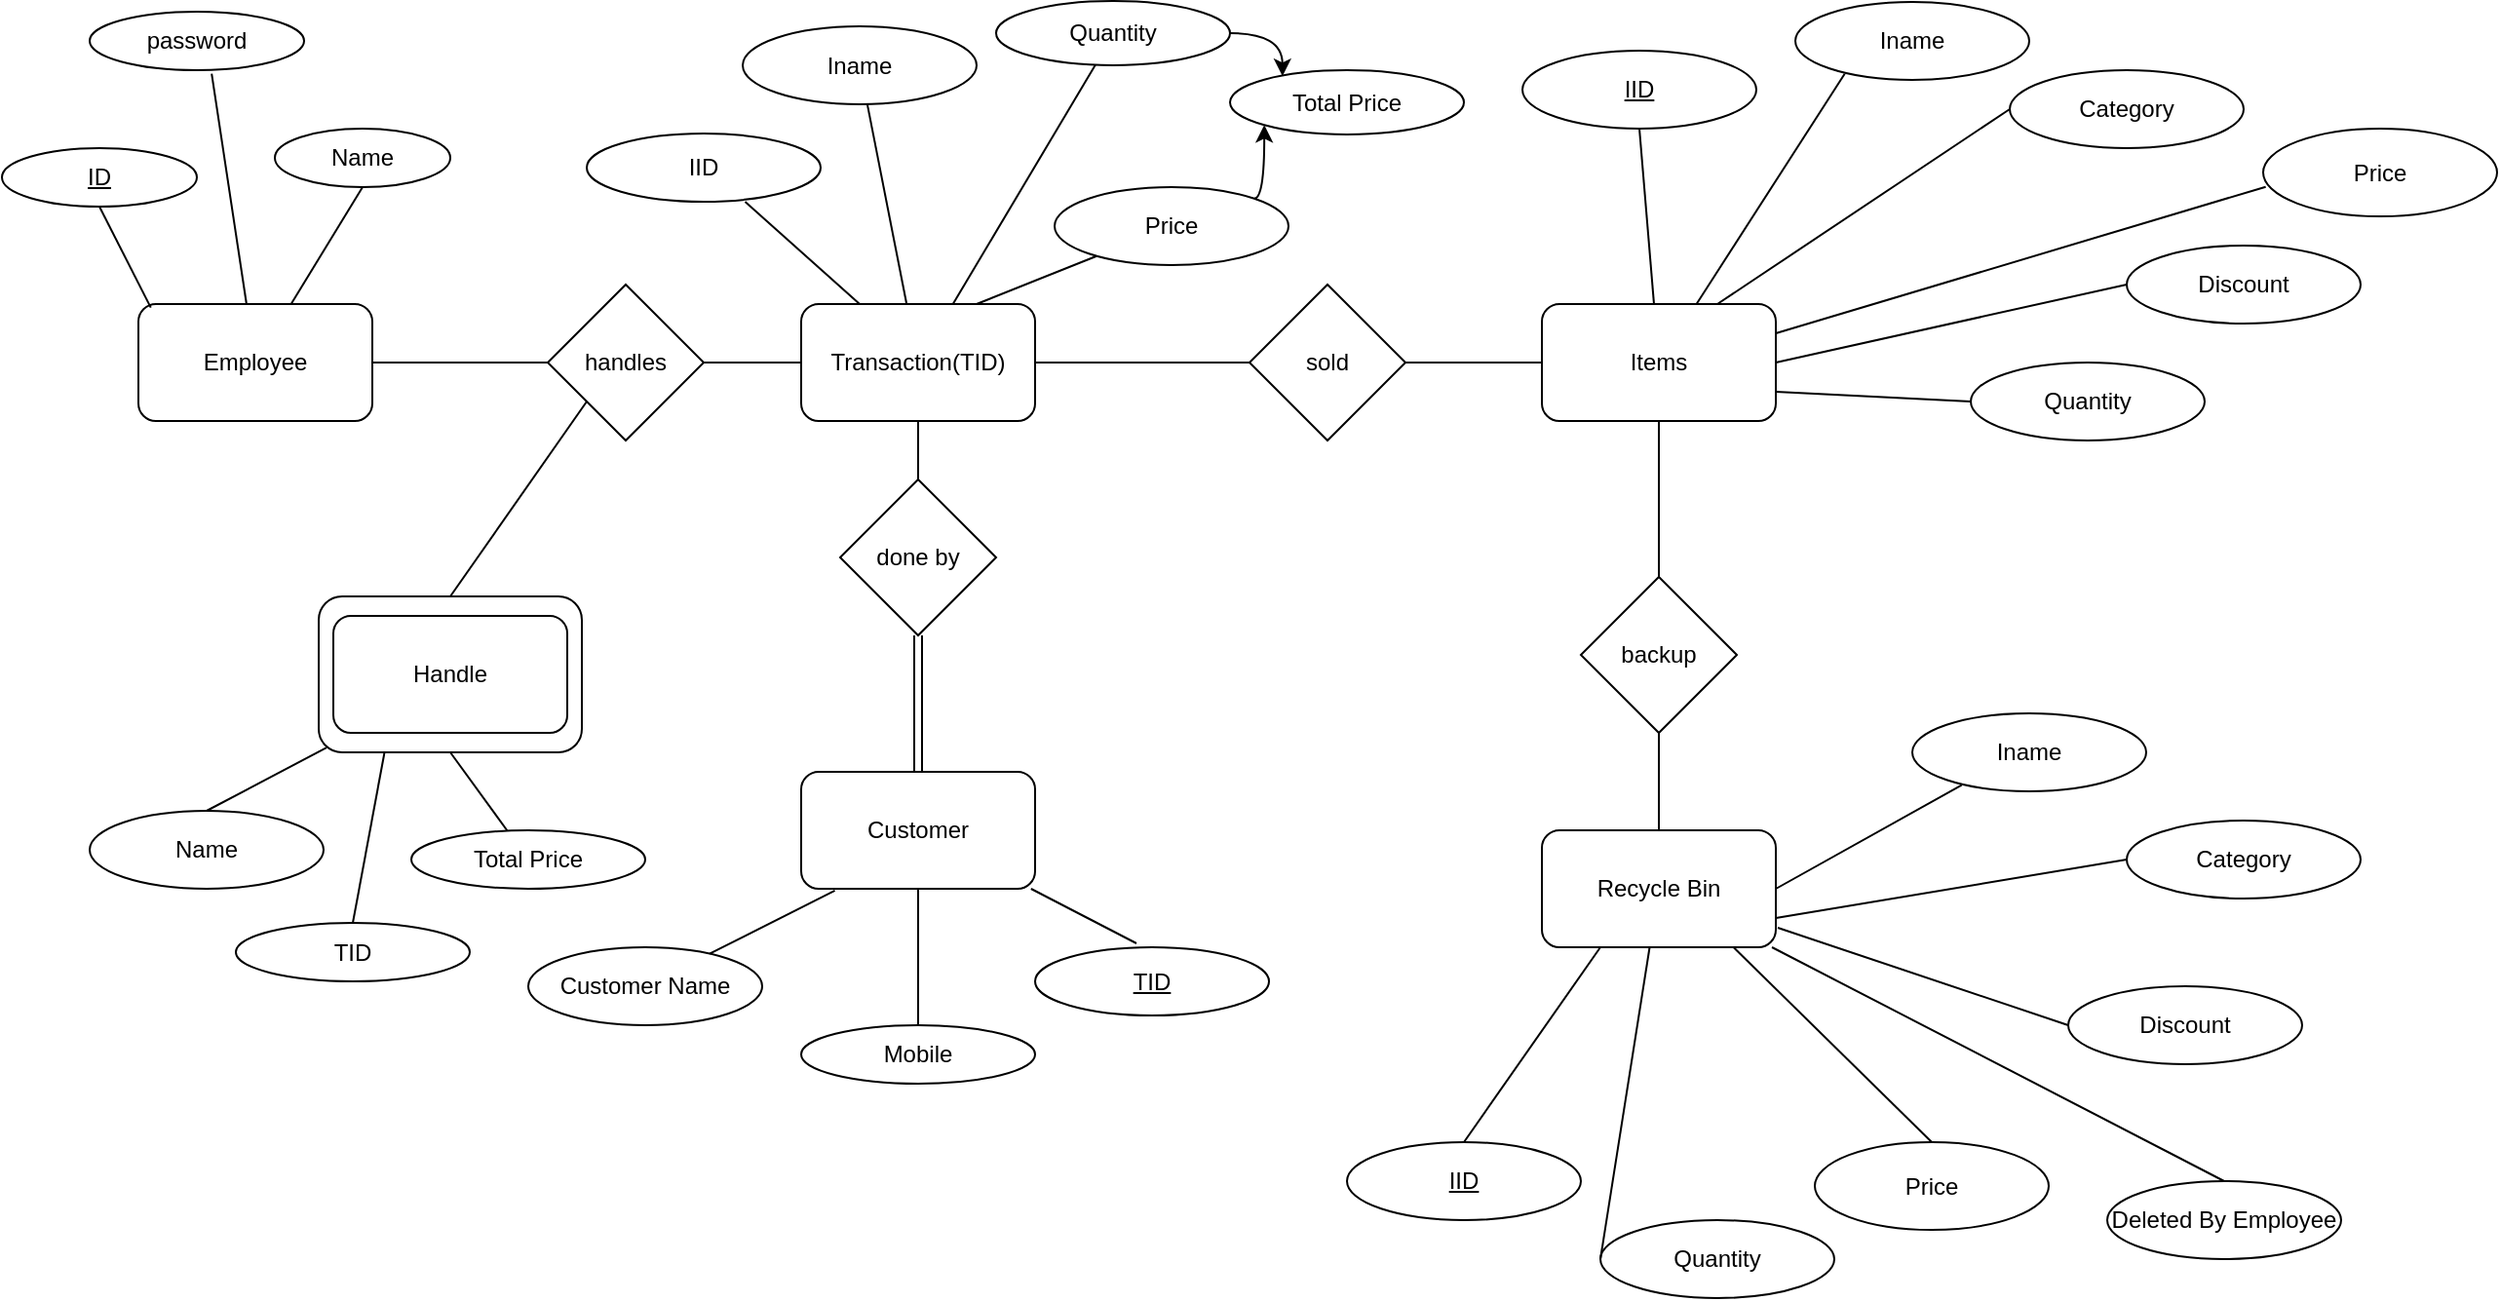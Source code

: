 <mxfile version="12.3.3" type="device" pages="1"><diagram id="AswFzBv50FO84zEXpVtq" name="Page-1"><mxGraphModel dx="1205" dy="666" grid="1" gridSize="10" guides="1" tooltips="1" connect="1" arrows="1" fold="1" page="1" pageScale="1" pageWidth="2336" pageHeight="1654" math="0" shadow="0"><root><mxCell id="0"/><mxCell id="1" parent="0"/><mxCell id="7Vgt7ESi1LU8x3ZkAl_0-1" value="Employee" style="rounded=1;whiteSpace=wrap;html=1;" vertex="1" parent="1"><mxGeometry x="170" y="190" width="120" height="60" as="geometry"/></mxCell><mxCell id="7Vgt7ESi1LU8x3ZkAl_0-5" value="Transaction(TID)" style="rounded=1;whiteSpace=wrap;html=1;" vertex="1" parent="1"><mxGeometry x="510" y="190" width="120" height="60" as="geometry"/></mxCell><mxCell id="7Vgt7ESi1LU8x3ZkAl_0-6" value="handles" style="rhombus;whiteSpace=wrap;html=1;" vertex="1" parent="1"><mxGeometry x="380" y="180" width="80" height="80" as="geometry"/></mxCell><mxCell id="7Vgt7ESi1LU8x3ZkAl_0-15" value="&lt;u&gt;ID&lt;/u&gt;" style="ellipse;whiteSpace=wrap;html=1;" vertex="1" parent="1"><mxGeometry x="100" y="110" width="100" height="30" as="geometry"/></mxCell><mxCell id="7Vgt7ESi1LU8x3ZkAl_0-16" value="Name" style="ellipse;whiteSpace=wrap;html=1;" vertex="1" parent="1"><mxGeometry x="240" y="100" width="90" height="30" as="geometry"/></mxCell><mxCell id="7Vgt7ESi1LU8x3ZkAl_0-17" value="password" style="ellipse;whiteSpace=wrap;html=1;" vertex="1" parent="1"><mxGeometry x="145" y="40" width="110" height="30" as="geometry"/></mxCell><mxCell id="7Vgt7ESi1LU8x3ZkAl_0-19" value="" style="endArrow=none;html=1;exitX=0.053;exitY=0.03;exitDx=0;exitDy=0;exitPerimeter=0;" edge="1" parent="1" source="7Vgt7ESi1LU8x3ZkAl_0-1"><mxGeometry width="50" height="50" relative="1" as="geometry"><mxPoint x="100" y="190" as="sourcePoint"/><mxPoint x="150" y="140" as="targetPoint"/></mxGeometry></mxCell><mxCell id="7Vgt7ESi1LU8x3ZkAl_0-20" value="" style="endArrow=none;html=1;entryX=0.5;entryY=1;entryDx=0;entryDy=0;" edge="1" parent="1" source="7Vgt7ESi1LU8x3ZkAl_0-1" target="7Vgt7ESi1LU8x3ZkAl_0-16"><mxGeometry width="50" height="50" relative="1" as="geometry"><mxPoint x="250" y="186" as="sourcePoint"/><mxPoint x="290" y="150" as="targetPoint"/></mxGeometry></mxCell><mxCell id="7Vgt7ESi1LU8x3ZkAl_0-21" value="" style="endArrow=none;html=1;entryX=0.569;entryY=1.06;entryDx=0;entryDy=0;entryPerimeter=0;" edge="1" parent="1" source="7Vgt7ESi1LU8x3ZkAl_0-1" target="7Vgt7ESi1LU8x3ZkAl_0-17"><mxGeometry width="50" height="50" relative="1" as="geometry"><mxPoint x="160" y="350" as="sourcePoint"/><mxPoint x="210" y="300" as="targetPoint"/></mxGeometry></mxCell><mxCell id="7Vgt7ESi1LU8x3ZkAl_0-23" value="" style="endArrow=none;html=1;entryX=0.5;entryY=1;entryDx=0;entryDy=0;exitX=0.5;exitY=0;exitDx=0;exitDy=0;" edge="1" parent="1" source="7Vgt7ESi1LU8x3ZkAl_0-36" target="7Vgt7ESi1LU8x3ZkAl_0-5"><mxGeometry width="50" height="50" relative="1" as="geometry"><mxPoint x="100" y="790" as="sourcePoint"/><mxPoint x="150" y="740" as="targetPoint"/></mxGeometry></mxCell><mxCell id="7Vgt7ESi1LU8x3ZkAl_0-36" value="done by" style="rhombus;whiteSpace=wrap;html=1;" vertex="1" parent="1"><mxGeometry x="530" y="280" width="80" height="80" as="geometry"/></mxCell><mxCell id="7Vgt7ESi1LU8x3ZkAl_0-38" value="Customer" style="rounded=1;whiteSpace=wrap;html=1;" vertex="1" parent="1"><mxGeometry x="510" y="430" width="120" height="60" as="geometry"/></mxCell><mxCell id="7Vgt7ESi1LU8x3ZkAl_0-43" value="" style="endArrow=none;html=1;entryX=0;entryY=0.5;entryDx=0;entryDy=0;exitX=1;exitY=0.5;exitDx=0;exitDy=0;" edge="1" parent="1" source="7Vgt7ESi1LU8x3ZkAl_0-1" target="7Vgt7ESi1LU8x3ZkAl_0-6"><mxGeometry width="50" height="50" relative="1" as="geometry"><mxPoint x="320" y="200" as="sourcePoint"/><mxPoint x="356.667" y="140" as="targetPoint"/></mxGeometry></mxCell><mxCell id="7Vgt7ESi1LU8x3ZkAl_0-45" value="" style="endArrow=none;html=1;exitX=1;exitY=0.5;exitDx=0;exitDy=0;entryX=0;entryY=0.5;entryDx=0;entryDy=0;" edge="1" parent="1" source="7Vgt7ESi1LU8x3ZkAl_0-6" target="7Vgt7ESi1LU8x3ZkAl_0-5"><mxGeometry width="50" height="50" relative="1" as="geometry"><mxPoint x="470" y="240" as="sourcePoint"/><mxPoint x="507" y="210" as="targetPoint"/></mxGeometry></mxCell><mxCell id="7Vgt7ESi1LU8x3ZkAl_0-121" value="Items" style="rounded=1;whiteSpace=wrap;html=1;" vertex="1" parent="1"><mxGeometry x="890" y="190" width="120" height="60" as="geometry"/></mxCell><mxCell id="7Vgt7ESi1LU8x3ZkAl_0-122" value="sold" style="rhombus;whiteSpace=wrap;html=1;" vertex="1" parent="1"><mxGeometry x="740" y="180" width="80" height="80" as="geometry"/></mxCell><mxCell id="7Vgt7ESi1LU8x3ZkAl_0-124" value="&lt;u&gt;IID&lt;/u&gt;" style="ellipse;whiteSpace=wrap;html=1;" vertex="1" parent="1"><mxGeometry x="880" y="60" width="120" height="40" as="geometry"/></mxCell><mxCell id="7Vgt7ESi1LU8x3ZkAl_0-125" value="Iname" style="ellipse;whiteSpace=wrap;html=1;" vertex="1" parent="1"><mxGeometry x="1020" y="35" width="120" height="40" as="geometry"/></mxCell><mxCell id="7Vgt7ESi1LU8x3ZkAl_0-126" value="Category" style="ellipse;whiteSpace=wrap;html=1;" vertex="1" parent="1"><mxGeometry x="1130" y="70" width="120" height="40" as="geometry"/></mxCell><mxCell id="7Vgt7ESi1LU8x3ZkAl_0-127" value="Discount" style="ellipse;whiteSpace=wrap;html=1;" vertex="1" parent="1"><mxGeometry x="1190" y="160" width="120" height="40" as="geometry"/></mxCell><mxCell id="7Vgt7ESi1LU8x3ZkAl_0-128" value="Price" style="ellipse;whiteSpace=wrap;html=1;" vertex="1" parent="1"><mxGeometry x="1260" y="100" width="120" height="45" as="geometry"/></mxCell><mxCell id="7Vgt7ESi1LU8x3ZkAl_0-129" value="Quantity" style="ellipse;whiteSpace=wrap;html=1;" vertex="1" parent="1"><mxGeometry x="1110" y="220" width="120" height="40" as="geometry"/></mxCell><mxCell id="7Vgt7ESi1LU8x3ZkAl_0-130" value="" style="endArrow=none;html=1;entryX=0.5;entryY=1;entryDx=0;entryDy=0;" edge="1" source="7Vgt7ESi1LU8x3ZkAl_0-121" target="7Vgt7ESi1LU8x3ZkAl_0-124" parent="1"><mxGeometry width="50" height="50" relative="1" as="geometry"><mxPoint x="895" y="165" as="sourcePoint"/><mxPoint x="945" y="115" as="targetPoint"/></mxGeometry></mxCell><mxCell id="7Vgt7ESi1LU8x3ZkAl_0-131" value="" style="endArrow=none;html=1;entryX=0;entryY=0.5;entryDx=0;entryDy=0;exitX=0.75;exitY=0;exitDx=0;exitDy=0;" edge="1" source="7Vgt7ESi1LU8x3ZkAl_0-121" target="7Vgt7ESi1LU8x3ZkAl_0-126" parent="1"><mxGeometry width="50" height="50" relative="1" as="geometry"><mxPoint x="1050" y="120" as="sourcePoint"/><mxPoint x="1160" y="90" as="targetPoint"/></mxGeometry></mxCell><mxCell id="7Vgt7ESi1LU8x3ZkAl_0-132" value="" style="endArrow=none;html=1;entryX=0.211;entryY=0.921;entryDx=0;entryDy=0;entryPerimeter=0;" edge="1" source="7Vgt7ESi1LU8x3ZkAl_0-121" target="7Vgt7ESi1LU8x3ZkAl_0-125" parent="1"><mxGeometry width="50" height="50" relative="1" as="geometry"><mxPoint x="1020" y="100" as="sourcePoint"/><mxPoint x="1070" y="50" as="targetPoint"/></mxGeometry></mxCell><mxCell id="7Vgt7ESi1LU8x3ZkAl_0-133" value="" style="endArrow=none;html=1;entryX=0.011;entryY=0.663;entryDx=0;entryDy=0;entryPerimeter=0;exitX=1;exitY=0.25;exitDx=0;exitDy=0;" edge="1" source="7Vgt7ESi1LU8x3ZkAl_0-121" target="7Vgt7ESi1LU8x3ZkAl_0-128" parent="1"><mxGeometry width="50" height="50" relative="1" as="geometry"><mxPoint x="1150" y="160" as="sourcePoint"/><mxPoint x="1200" y="115" as="targetPoint"/></mxGeometry></mxCell><mxCell id="7Vgt7ESi1LU8x3ZkAl_0-134" value="" style="endArrow=none;html=1;entryX=0;entryY=0.5;entryDx=0;entryDy=0;exitX=1;exitY=0.5;exitDx=0;exitDy=0;" edge="1" source="7Vgt7ESi1LU8x3ZkAl_0-121" target="7Vgt7ESi1LU8x3ZkAl_0-127" parent="1"><mxGeometry width="50" height="50" relative="1" as="geometry"><mxPoint x="1160" y="200" as="sourcePoint"/><mxPoint x="1250" y="105" as="targetPoint"/></mxGeometry></mxCell><mxCell id="7Vgt7ESi1LU8x3ZkAl_0-135" value="" style="endArrow=none;html=1;entryX=0;entryY=0.5;entryDx=0;entryDy=0;exitX=1;exitY=0.75;exitDx=0;exitDy=0;" edge="1" source="7Vgt7ESi1LU8x3ZkAl_0-121" target="7Vgt7ESi1LU8x3ZkAl_0-129" parent="1"><mxGeometry width="50" height="50" relative="1" as="geometry"><mxPoint x="1130" y="280" as="sourcePoint"/><mxPoint x="1220" y="185" as="targetPoint"/></mxGeometry></mxCell><mxCell id="7Vgt7ESi1LU8x3ZkAl_0-137" value="" style="endArrow=none;html=1;entryX=0;entryY=0.5;entryDx=0;entryDy=0;" edge="1" parent="1" source="7Vgt7ESi1LU8x3ZkAl_0-122" target="7Vgt7ESi1LU8x3ZkAl_0-121"><mxGeometry width="50" height="50" relative="1" as="geometry"><mxPoint x="680" y="300" as="sourcePoint"/><mxPoint x="730" y="250" as="targetPoint"/></mxGeometry></mxCell><mxCell id="7Vgt7ESi1LU8x3ZkAl_0-138" value="" style="endArrow=none;html=1;entryX=0;entryY=0.5;entryDx=0;entryDy=0;exitX=1;exitY=0.5;exitDx=0;exitDy=0;" edge="1" parent="1" source="7Vgt7ESi1LU8x3ZkAl_0-5" target="7Vgt7ESi1LU8x3ZkAl_0-122"><mxGeometry width="50" height="50" relative="1" as="geometry"><mxPoint x="680" y="280" as="sourcePoint"/><mxPoint x="780" y="280" as="targetPoint"/></mxGeometry></mxCell><mxCell id="7Vgt7ESi1LU8x3ZkAl_0-140" value="" style="endArrow=none;html=1;entryX=0.5;entryY=1;entryDx=0;entryDy=0;exitX=0.5;exitY=0;exitDx=0;exitDy=0;shape=link;" edge="1" parent="1" source="7Vgt7ESi1LU8x3ZkAl_0-38" target="7Vgt7ESi1LU8x3ZkAl_0-36"><mxGeometry width="50" height="50" relative="1" as="geometry"><mxPoint x="100" y="560" as="sourcePoint"/><mxPoint x="150" y="510" as="targetPoint"/></mxGeometry></mxCell><mxCell id="7Vgt7ESi1LU8x3ZkAl_0-141" value="Customer Name" style="ellipse;whiteSpace=wrap;html=1;" vertex="1" parent="1"><mxGeometry x="370" y="520" width="120" height="40" as="geometry"/></mxCell><mxCell id="7Vgt7ESi1LU8x3ZkAl_0-142" value="Mobile" style="ellipse;whiteSpace=wrap;html=1;" vertex="1" parent="1"><mxGeometry x="510" y="560" width="120" height="30" as="geometry"/></mxCell><mxCell id="7Vgt7ESi1LU8x3ZkAl_0-143" value="&lt;u&gt;TID&lt;/u&gt;" style="ellipse;whiteSpace=wrap;html=1;" vertex="1" parent="1"><mxGeometry x="630" y="520" width="120" height="35" as="geometry"/></mxCell><mxCell id="7Vgt7ESi1LU8x3ZkAl_0-145" value="" style="endArrow=none;html=1;" edge="1" parent="1" target="7Vgt7ESi1LU8x3ZkAl_0-38"><mxGeometry width="50" height="50" relative="1" as="geometry"><mxPoint x="682" y="518" as="sourcePoint"/><mxPoint x="150" y="610" as="targetPoint"/></mxGeometry></mxCell><mxCell id="7Vgt7ESi1LU8x3ZkAl_0-146" value="" style="endArrow=none;html=1;exitX=0.5;exitY=0;exitDx=0;exitDy=0;" edge="1" parent="1" source="7Vgt7ESi1LU8x3ZkAl_0-142" target="7Vgt7ESi1LU8x3ZkAl_0-38"><mxGeometry width="50" height="50" relative="1" as="geometry"><mxPoint x="100" y="660" as="sourcePoint"/><mxPoint x="150" y="610" as="targetPoint"/></mxGeometry></mxCell><mxCell id="7Vgt7ESi1LU8x3ZkAl_0-147" value="" style="endArrow=none;html=1;entryX=0.144;entryY=1.016;entryDx=0;entryDy=0;entryPerimeter=0;" edge="1" parent="1" source="7Vgt7ESi1LU8x3ZkAl_0-141" target="7Vgt7ESi1LU8x3ZkAl_0-38"><mxGeometry width="50" height="50" relative="1" as="geometry"><mxPoint x="100" y="660" as="sourcePoint"/><mxPoint x="150" y="610" as="targetPoint"/></mxGeometry></mxCell><mxCell id="7Vgt7ESi1LU8x3ZkAl_0-148" value="IID" style="ellipse;whiteSpace=wrap;html=1;" vertex="1" parent="1"><mxGeometry x="400" y="102.5" width="120" height="35" as="geometry"/></mxCell><mxCell id="7Vgt7ESi1LU8x3ZkAl_0-149" value="" style="endArrow=none;html=1;entryX=0.677;entryY=1;entryDx=0;entryDy=0;entryPerimeter=0;exitX=0.25;exitY=0;exitDx=0;exitDy=0;" edge="1" parent="1" source="7Vgt7ESi1LU8x3ZkAl_0-5" target="7Vgt7ESi1LU8x3ZkAl_0-148"><mxGeometry width="50" height="50" relative="1" as="geometry"><mxPoint x="485" y="175" as="sourcePoint"/><mxPoint x="535" y="125" as="targetPoint"/></mxGeometry></mxCell><mxCell id="7Vgt7ESi1LU8x3ZkAl_0-150" value="" style="endArrow=none;html=1;" edge="1" parent="1" source="7Vgt7ESi1LU8x3ZkAl_0-5" target="7Vgt7ESi1LU8x3ZkAl_0-151"><mxGeometry width="50" height="50" relative="1" as="geometry"><mxPoint x="100" y="660" as="sourcePoint"/><mxPoint x="600" y="100" as="targetPoint"/></mxGeometry></mxCell><mxCell id="7Vgt7ESi1LU8x3ZkAl_0-151" value="Iname" style="ellipse;whiteSpace=wrap;html=1;" vertex="1" parent="1"><mxGeometry x="480" y="47.5" width="120" height="40" as="geometry"/></mxCell><mxCell id="7Vgt7ESi1LU8x3ZkAl_0-152" value="" style="endArrow=none;html=1;exitX=0.75;exitY=0;exitDx=0;exitDy=0;" edge="1" parent="1" source="7Vgt7ESi1LU8x3ZkAl_0-5" target="7Vgt7ESi1LU8x3ZkAl_0-154"><mxGeometry width="50" height="50" relative="1" as="geometry"><mxPoint x="100" y="660" as="sourcePoint"/><mxPoint x="670" y="140" as="targetPoint"/></mxGeometry></mxCell><mxCell id="7Vgt7ESi1LU8x3ZkAl_0-160" style="edgeStyle=orthogonalEdgeStyle;curved=1;rounded=0;orthogonalLoop=1;jettySize=auto;html=1;exitX=1;exitY=0;exitDx=0;exitDy=0;entryX=0;entryY=1;entryDx=0;entryDy=0;" edge="1" parent="1" source="7Vgt7ESi1LU8x3ZkAl_0-154" target="7Vgt7ESi1LU8x3ZkAl_0-158"><mxGeometry relative="1" as="geometry"/></mxCell><mxCell id="7Vgt7ESi1LU8x3ZkAl_0-154" value="Price" style="ellipse;whiteSpace=wrap;html=1;" vertex="1" parent="1"><mxGeometry x="640" y="130" width="120" height="40" as="geometry"/></mxCell><mxCell id="7Vgt7ESi1LU8x3ZkAl_0-159" style="edgeStyle=orthogonalEdgeStyle;curved=1;rounded=0;orthogonalLoop=1;jettySize=auto;html=1;exitX=1;exitY=0.5;exitDx=0;exitDy=0;entryX=0.224;entryY=0.093;entryDx=0;entryDy=0;entryPerimeter=0;" edge="1" parent="1" source="7Vgt7ESi1LU8x3ZkAl_0-155" target="7Vgt7ESi1LU8x3ZkAl_0-158"><mxGeometry relative="1" as="geometry"/></mxCell><mxCell id="7Vgt7ESi1LU8x3ZkAl_0-155" value="Quantity" style="ellipse;whiteSpace=wrap;html=1;" vertex="1" parent="1"><mxGeometry x="610" y="34.5" width="120" height="33" as="geometry"/></mxCell><mxCell id="7Vgt7ESi1LU8x3ZkAl_0-157" value="" style="endArrow=none;html=1;entryX=0.424;entryY=0.997;entryDx=0;entryDy=0;entryPerimeter=0;" edge="1" parent="1" source="7Vgt7ESi1LU8x3ZkAl_0-5" target="7Vgt7ESi1LU8x3ZkAl_0-155"><mxGeometry width="50" height="50" relative="1" as="geometry"><mxPoint x="100" y="660" as="sourcePoint"/><mxPoint x="150" y="610" as="targetPoint"/></mxGeometry></mxCell><mxCell id="7Vgt7ESi1LU8x3ZkAl_0-158" value="Total Price" style="ellipse;whiteSpace=wrap;html=1;" vertex="1" parent="1"><mxGeometry x="730" y="70" width="120" height="33" as="geometry"/></mxCell><mxCell id="7Vgt7ESi1LU8x3ZkAl_0-163" value="" style="rounded=1;whiteSpace=wrap;html=1;" vertex="1" parent="1"><mxGeometry x="262.5" y="340" width="135" height="80" as="geometry"/></mxCell><mxCell id="7Vgt7ESi1LU8x3ZkAl_0-164" value="Handle" style="rounded=1;whiteSpace=wrap;html=1;" vertex="1" parent="1"><mxGeometry x="270" y="350" width="120" height="60" as="geometry"/></mxCell><mxCell id="7Vgt7ESi1LU8x3ZkAl_0-165" value="" style="endArrow=none;html=1;entryX=0;entryY=1;entryDx=0;entryDy=0;exitX=0.5;exitY=0;exitDx=0;exitDy=0;" edge="1" parent="1" source="7Vgt7ESi1LU8x3ZkAl_0-163" target="7Vgt7ESi1LU8x3ZkAl_0-6"><mxGeometry width="50" height="50" relative="1" as="geometry"><mxPoint x="100" y="660" as="sourcePoint"/><mxPoint x="150" y="610" as="targetPoint"/></mxGeometry></mxCell><mxCell id="7Vgt7ESi1LU8x3ZkAl_0-166" value="Name" style="ellipse;whiteSpace=wrap;html=1;" vertex="1" parent="1"><mxGeometry x="145" y="450" width="120" height="40" as="geometry"/></mxCell><mxCell id="7Vgt7ESi1LU8x3ZkAl_0-167" value="Total Price" style="ellipse;whiteSpace=wrap;html=1;" vertex="1" parent="1"><mxGeometry x="310" y="460" width="120" height="30" as="geometry"/></mxCell><mxCell id="7Vgt7ESi1LU8x3ZkAl_0-168" value="TID" style="ellipse;whiteSpace=wrap;html=1;" vertex="1" parent="1"><mxGeometry x="220" y="507.5" width="120" height="30" as="geometry"/></mxCell><mxCell id="7Vgt7ESi1LU8x3ZkAl_0-169" value="" style="endArrow=none;html=1;entryX=0.03;entryY=0.969;entryDx=0;entryDy=0;entryPerimeter=0;exitX=0.5;exitY=0;exitDx=0;exitDy=0;" edge="1" parent="1" source="7Vgt7ESi1LU8x3ZkAl_0-166" target="7Vgt7ESi1LU8x3ZkAl_0-163"><mxGeometry width="50" height="50" relative="1" as="geometry"><mxPoint x="100" y="660" as="sourcePoint"/><mxPoint x="150" y="610" as="targetPoint"/></mxGeometry></mxCell><mxCell id="7Vgt7ESi1LU8x3ZkAl_0-170" value="" style="endArrow=none;html=1;entryX=0.25;entryY=1;entryDx=0;entryDy=0;exitX=0.5;exitY=0;exitDx=0;exitDy=0;" edge="1" parent="1" source="7Vgt7ESi1LU8x3ZkAl_0-168" target="7Vgt7ESi1LU8x3ZkAl_0-163"><mxGeometry width="50" height="50" relative="1" as="geometry"><mxPoint x="100" y="660" as="sourcePoint"/><mxPoint x="150" y="610" as="targetPoint"/></mxGeometry></mxCell><mxCell id="7Vgt7ESi1LU8x3ZkAl_0-171" value="" style="endArrow=none;html=1;entryX=0.5;entryY=1;entryDx=0;entryDy=0;" edge="1" parent="1" source="7Vgt7ESi1LU8x3ZkAl_0-167" target="7Vgt7ESi1LU8x3ZkAl_0-163"><mxGeometry width="50" height="50" relative="1" as="geometry"><mxPoint x="100" y="660" as="sourcePoint"/><mxPoint x="150" y="610" as="targetPoint"/></mxGeometry></mxCell><mxCell id="7Vgt7ESi1LU8x3ZkAl_0-172" value="backup" style="rhombus;whiteSpace=wrap;html=1;" vertex="1" parent="1"><mxGeometry x="910" y="330" width="80" height="80" as="geometry"/></mxCell><mxCell id="7Vgt7ESi1LU8x3ZkAl_0-173" value="" style="endArrow=none;html=1;entryX=0.5;entryY=1;entryDx=0;entryDy=0;exitX=0.5;exitY=0;exitDx=0;exitDy=0;" edge="1" parent="1" source="7Vgt7ESi1LU8x3ZkAl_0-172" target="7Vgt7ESi1LU8x3ZkAl_0-121"><mxGeometry width="50" height="50" relative="1" as="geometry"><mxPoint x="580" y="660" as="sourcePoint"/><mxPoint x="630" y="610" as="targetPoint"/></mxGeometry></mxCell><mxCell id="7Vgt7ESi1LU8x3ZkAl_0-174" value="Recycle Bin" style="rounded=1;whiteSpace=wrap;html=1;" vertex="1" parent="1"><mxGeometry x="890" y="460" width="120" height="60" as="geometry"/></mxCell><mxCell id="7Vgt7ESi1LU8x3ZkAl_0-175" value="" style="endArrow=none;html=1;entryX=0.5;entryY=1;entryDx=0;entryDy=0;" edge="1" parent="1" source="7Vgt7ESi1LU8x3ZkAl_0-174" target="7Vgt7ESi1LU8x3ZkAl_0-172"><mxGeometry width="50" height="50" relative="1" as="geometry"><mxPoint x="420" y="660" as="sourcePoint"/><mxPoint x="470" y="610" as="targetPoint"/></mxGeometry></mxCell><mxCell id="7Vgt7ESi1LU8x3ZkAl_0-177" value="Iname" style="ellipse;whiteSpace=wrap;html=1;" vertex="1" parent="1"><mxGeometry x="1080" y="400" width="120" height="40" as="geometry"/></mxCell><mxCell id="7Vgt7ESi1LU8x3ZkAl_0-178" value="Category" style="ellipse;whiteSpace=wrap;html=1;" vertex="1" parent="1"><mxGeometry x="1190" y="455" width="120" height="40" as="geometry"/></mxCell><mxCell id="7Vgt7ESi1LU8x3ZkAl_0-179" value="Discount" style="ellipse;whiteSpace=wrap;html=1;" vertex="1" parent="1"><mxGeometry x="1160" y="540" width="120" height="40" as="geometry"/></mxCell><mxCell id="7Vgt7ESi1LU8x3ZkAl_0-180" value="Quantity" style="ellipse;whiteSpace=wrap;html=1;" vertex="1" parent="1"><mxGeometry x="920" y="660" width="120" height="40" as="geometry"/></mxCell><mxCell id="7Vgt7ESi1LU8x3ZkAl_0-182" value="" style="endArrow=none;html=1;entryX=0;entryY=0.5;entryDx=0;entryDy=0;exitX=1;exitY=0.75;exitDx=0;exitDy=0;" edge="1" target="7Vgt7ESi1LU8x3ZkAl_0-178" parent="1" source="7Vgt7ESi1LU8x3ZkAl_0-174"><mxGeometry width="50" height="50" relative="1" as="geometry"><mxPoint x="1030" y="725" as="sourcePoint"/><mxPoint x="1210" y="625" as="targetPoint"/></mxGeometry></mxCell><mxCell id="7Vgt7ESi1LU8x3ZkAl_0-183" value="" style="endArrow=none;html=1;entryX=0.211;entryY=0.921;entryDx=0;entryDy=0;entryPerimeter=0;exitX=1;exitY=0.5;exitDx=0;exitDy=0;" edge="1" target="7Vgt7ESi1LU8x3ZkAl_0-177" parent="1" source="7Vgt7ESi1LU8x3ZkAl_0-174"><mxGeometry width="50" height="50" relative="1" as="geometry"><mxPoint x="1019.301" y="725" as="sourcePoint"/><mxPoint x="1120" y="585" as="targetPoint"/></mxGeometry></mxCell><mxCell id="7Vgt7ESi1LU8x3ZkAl_0-184" value="" style="endArrow=none;html=1;entryX=0.5;entryY=0;entryDx=0;entryDy=0;exitX=0.82;exitY=1.002;exitDx=0;exitDy=0;exitPerimeter=0;" edge="1" parent="1" source="7Vgt7ESi1LU8x3ZkAl_0-174" target="7Vgt7ESi1LU8x3ZkAl_0-188"><mxGeometry width="50" height="50" relative="1" as="geometry"><mxPoint x="1060" y="740" as="sourcePoint"/><mxPoint x="1321.32" y="652.335" as="targetPoint"/></mxGeometry></mxCell><mxCell id="7Vgt7ESi1LU8x3ZkAl_0-185" value="" style="endArrow=none;html=1;entryX=0;entryY=0.5;entryDx=0;entryDy=0;" edge="1" target="7Vgt7ESi1LU8x3ZkAl_0-179" parent="1"><mxGeometry width="50" height="50" relative="1" as="geometry"><mxPoint x="1011" y="510" as="sourcePoint"/><mxPoint x="1300" y="640" as="targetPoint"/></mxGeometry></mxCell><mxCell id="7Vgt7ESi1LU8x3ZkAl_0-186" value="" style="endArrow=none;html=1;entryX=0;entryY=0.5;entryDx=0;entryDy=0;" edge="1" target="7Vgt7ESi1LU8x3ZkAl_0-180" parent="1" source="7Vgt7ESi1LU8x3ZkAl_0-174"><mxGeometry width="50" height="50" relative="1" as="geometry"><mxPoint x="1060" y="770" as="sourcePoint"/><mxPoint x="1270" y="720" as="targetPoint"/></mxGeometry></mxCell><mxCell id="7Vgt7ESi1LU8x3ZkAl_0-188" value="Price" style="ellipse;whiteSpace=wrap;html=1;" vertex="1" parent="1"><mxGeometry x="1030" y="620" width="120" height="45" as="geometry"/></mxCell><mxCell id="7Vgt7ESi1LU8x3ZkAl_0-189" value="&lt;u&gt;IID&lt;/u&gt;" style="ellipse;whiteSpace=wrap;html=1;" vertex="1" parent="1"><mxGeometry x="790" y="620" width="120" height="40" as="geometry"/></mxCell><mxCell id="7Vgt7ESi1LU8x3ZkAl_0-190" value="" style="endArrow=none;html=1;entryX=0.25;entryY=1;entryDx=0;entryDy=0;exitX=0.5;exitY=0;exitDx=0;exitDy=0;" edge="1" parent="1" source="7Vgt7ESi1LU8x3ZkAl_0-189" target="7Vgt7ESi1LU8x3ZkAl_0-174"><mxGeometry width="50" height="50" relative="1" as="geometry"><mxPoint x="420" y="770" as="sourcePoint"/><mxPoint x="470" y="720" as="targetPoint"/></mxGeometry></mxCell><mxCell id="7Vgt7ESi1LU8x3ZkAl_0-191" value="Deleted By Employee" style="ellipse;whiteSpace=wrap;html=1;" vertex="1" parent="1"><mxGeometry x="1180" y="640" width="120" height="40" as="geometry"/></mxCell><mxCell id="7Vgt7ESi1LU8x3ZkAl_0-192" value="" style="endArrow=none;html=1;entryX=0.5;entryY=0;entryDx=0;entryDy=0;" edge="1" parent="1" source="7Vgt7ESi1LU8x3ZkAl_0-174" target="7Vgt7ESi1LU8x3ZkAl_0-191"><mxGeometry width="50" height="50" relative="1" as="geometry"><mxPoint x="420" y="770" as="sourcePoint"/><mxPoint x="470" y="720" as="targetPoint"/></mxGeometry></mxCell></root></mxGraphModel></diagram></mxfile>